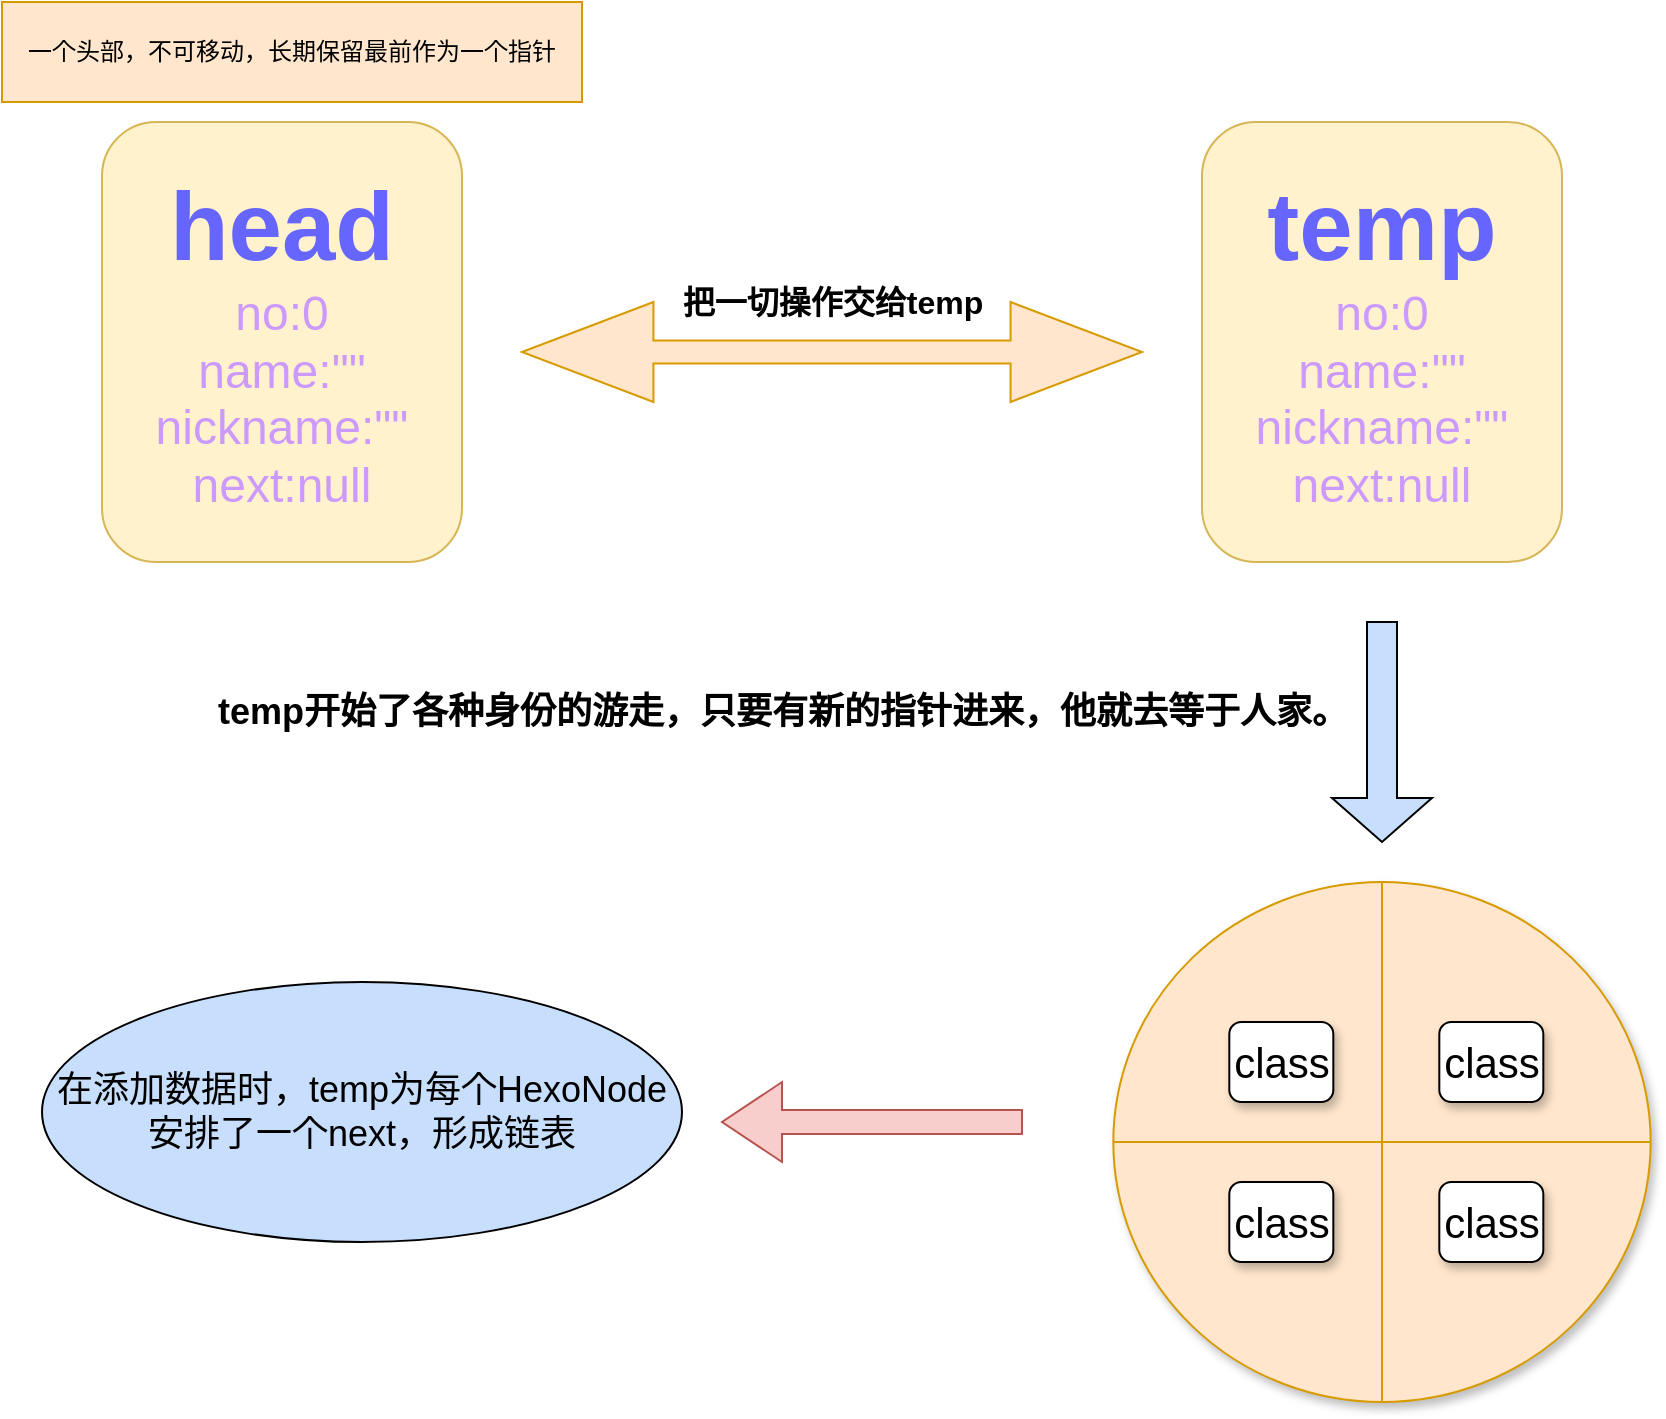 <mxfile version="13.6.2" type="github">
  <diagram id="iX0EUU4UfmbFwB5hA1-W" name="第 1 页">
    <mxGraphModel dx="898" dy="482" grid="1" gridSize="10" guides="1" tooltips="1" connect="1" arrows="1" fold="1" page="1" pageScale="1" pageWidth="1654" pageHeight="2336" math="0" shadow="0">
      <root>
        <mxCell id="0" />
        <mxCell id="1" parent="0" />
        <mxCell id="6uoRIRAe3jTwv3QBoexP-7" value="&lt;b&gt;&lt;font style=&quot;font-size: 48px&quot; color=&quot;#6666ff&quot;&gt;head&lt;/font&gt;&lt;br&gt;&lt;/b&gt;&lt;font style=&quot;font-size: 24px&quot; color=&quot;#cc99ff&quot;&gt;no:0&lt;br&gt;name:&quot;&quot;&lt;br&gt;nickname:&quot;&quot;&lt;br&gt;next:null&lt;/font&gt;" style="rounded=1;whiteSpace=wrap;html=1;fillColor=#fff2cc;strokeColor=#d6b656;" vertex="1" parent="1">
          <mxGeometry x="80" y="100" width="180" height="220" as="geometry" />
        </mxCell>
        <mxCell id="6uoRIRAe3jTwv3QBoexP-8" value="一个头部，不可移动，长期保留最前作为一个指针" style="rounded=0;whiteSpace=wrap;html=1;fillColor=#ffe6cc;strokeColor=#d79b00;" vertex="1" parent="1">
          <mxGeometry x="30" y="40" width="290" height="50" as="geometry" />
        </mxCell>
        <mxCell id="6uoRIRAe3jTwv3QBoexP-10" value="" style="shape=doubleArrow;whiteSpace=wrap;html=1;fillColor=#ffe6cc;strokeColor=#d79b00;arrowWidth=0.23;arrowSize=0.212;" vertex="1" parent="1">
          <mxGeometry x="290" y="190" width="310" height="50" as="geometry" />
        </mxCell>
        <mxCell id="6uoRIRAe3jTwv3QBoexP-11" value="把一切操作交给temp" style="text;html=1;align=center;verticalAlign=middle;resizable=0;points=[];autosize=1;fontSize=16;fontStyle=1" vertex="1" parent="1">
          <mxGeometry x="360" y="180" width="170" height="20" as="geometry" />
        </mxCell>
        <mxCell id="6uoRIRAe3jTwv3QBoexP-12" value="&lt;b&gt;&lt;font style=&quot;font-size: 48px&quot; color=&quot;#6666ff&quot;&gt;temp&lt;/font&gt;&lt;br&gt;&lt;/b&gt;&lt;font style=&quot;font-size: 24px&quot; color=&quot;#cc99ff&quot;&gt;no:0&lt;br&gt;name:&quot;&quot;&lt;br&gt;nickname:&quot;&quot;&lt;br&gt;next:null&lt;/font&gt;" style="rounded=1;whiteSpace=wrap;html=1;fillColor=#fff2cc;strokeColor=#d6b656;" vertex="1" parent="1">
          <mxGeometry x="630" y="100" width="180" height="220" as="geometry" />
        </mxCell>
        <mxCell id="6uoRIRAe3jTwv3QBoexP-13" value="" style="shape=singleArrow;direction=south;whiteSpace=wrap;html=1;fillColor=#C7DEFC;fontSize=16;" vertex="1" parent="1">
          <mxGeometry x="695" y="350" width="50" height="110" as="geometry" />
        </mxCell>
        <mxCell id="6uoRIRAe3jTwv3QBoexP-15" value="" style="shape=orEllipse;perimeter=ellipsePerimeter;whiteSpace=wrap;html=1;backgroundOutline=1;strokeWidth=1;shadow=1;fillColor=#ffe6cc;strokeColor=#d79b00;fontSize=16;" vertex="1" parent="1">
          <mxGeometry x="585.66" y="480" width="268.67" height="260" as="geometry" />
        </mxCell>
        <mxCell id="6uoRIRAe3jTwv3QBoexP-16" value="class" style="rounded=1;whiteSpace=wrap;html=1;shadow=1;strokeColor=#000000;strokeWidth=1;fillColor=#FFFFFF;gradientColor=none;fontSize=21;" vertex="1" parent="1">
          <mxGeometry x="748.66" y="630" width="52" height="40" as="geometry" />
        </mxCell>
        <mxCell id="6uoRIRAe3jTwv3QBoexP-20" value="temp开始了各种身份的游走，只要有新的指针进来，他就去等于人家。" style="text;html=1;align=center;verticalAlign=middle;resizable=0;points=[];autosize=1;fontSize=18;fontStyle=1" vertex="1" parent="1">
          <mxGeometry x="130" y="380" width="580" height="30" as="geometry" />
        </mxCell>
        <mxCell id="6uoRIRAe3jTwv3QBoexP-21" value="class" style="rounded=1;whiteSpace=wrap;html=1;shadow=1;strokeColor=#000000;strokeWidth=1;fillColor=#FFFFFF;gradientColor=none;fontSize=21;" vertex="1" parent="1">
          <mxGeometry x="643.66" y="550" width="52" height="40" as="geometry" />
        </mxCell>
        <mxCell id="6uoRIRAe3jTwv3QBoexP-22" value="class" style="rounded=1;whiteSpace=wrap;html=1;shadow=1;strokeColor=#000000;strokeWidth=1;fillColor=#FFFFFF;gradientColor=none;fontSize=21;" vertex="1" parent="1">
          <mxGeometry x="643.66" y="630" width="52" height="40" as="geometry" />
        </mxCell>
        <mxCell id="6uoRIRAe3jTwv3QBoexP-23" value="class" style="rounded=1;whiteSpace=wrap;html=1;shadow=1;strokeColor=#000000;strokeWidth=1;fillColor=#FFFFFF;gradientColor=none;fontSize=21;" vertex="1" parent="1">
          <mxGeometry x="748.66" y="550" width="52" height="40" as="geometry" />
        </mxCell>
        <mxCell id="6uoRIRAe3jTwv3QBoexP-24" value="" style="shape=singleArrow;direction=west;whiteSpace=wrap;html=1;fillColor=#f8cecc;fontSize=18;strokeColor=#b85450;" vertex="1" parent="1">
          <mxGeometry x="390" y="580" width="150" height="40" as="geometry" />
        </mxCell>
        <mxCell id="6uoRIRAe3jTwv3QBoexP-25" value="在添加数据时，temp为每个HexoNode安排了一个next，形成链表" style="ellipse;whiteSpace=wrap;html=1;fillColor=#C7DEFC;fontSize=18;" vertex="1" parent="1">
          <mxGeometry x="50" y="530" width="320" height="130" as="geometry" />
        </mxCell>
      </root>
    </mxGraphModel>
  </diagram>
</mxfile>
